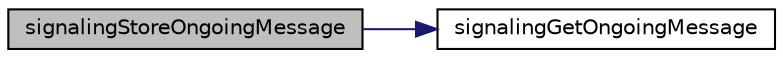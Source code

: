 digraph "signalingStoreOngoingMessage"
{
 // LATEX_PDF_SIZE
  edge [fontname="Helvetica",fontsize="10",labelfontname="Helvetica",labelfontsize="10"];
  node [fontname="Helvetica",fontsize="10",shape=record];
  rankdir="LR";
  Node1 [label="signalingStoreOngoingMessage",height=0.2,width=0.4,color="black", fillcolor="grey75", style="filled", fontcolor="black",tooltip=" "];
  Node1 -> Node2 [color="midnightblue",fontsize="10",style="solid",fontname="Helvetica"];
  Node2 [label="signalingGetOngoingMessage",height=0.2,width=0.4,color="black", fillcolor="white", style="filled",URL="$Signaling_8c.html#ae3eee8f50a486b71e62e7c98291d422d",tooltip=" "];
}
